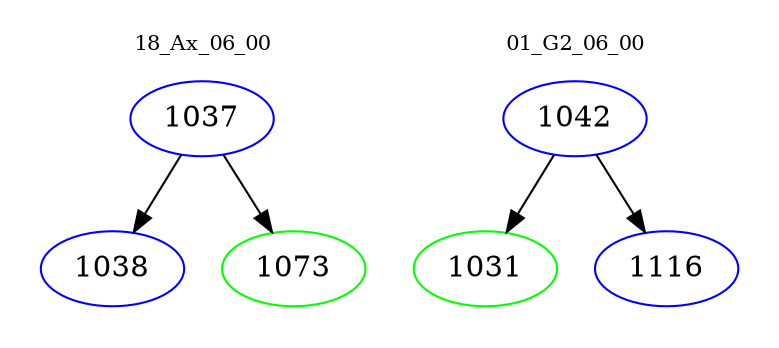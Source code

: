 digraph{
subgraph cluster_0 {
color = white
label = "18_Ax_06_00";
fontsize=10;
T0_1037 [label="1037", color="blue"]
T0_1037 -> T0_1038 [color="black"]
T0_1038 [label="1038", color="blue"]
T0_1037 -> T0_1073 [color="black"]
T0_1073 [label="1073", color="green"]
}
subgraph cluster_1 {
color = white
label = "01_G2_06_00";
fontsize=10;
T1_1042 [label="1042", color="blue"]
T1_1042 -> T1_1031 [color="black"]
T1_1031 [label="1031", color="green"]
T1_1042 -> T1_1116 [color="black"]
T1_1116 [label="1116", color="blue"]
}
}
